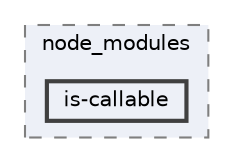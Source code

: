 digraph "pkiclassroomrescheduler/src/main/frontend/node_modules/is-callable"
{
 // LATEX_PDF_SIZE
  bgcolor="transparent";
  edge [fontname=Helvetica,fontsize=10,labelfontname=Helvetica,labelfontsize=10];
  node [fontname=Helvetica,fontsize=10,shape=box,height=0.2,width=0.4];
  compound=true
  subgraph clusterdir_72953eda66ccb3a2722c28e1c3e6c23b {
    graph [ bgcolor="#edf0f7", pencolor="grey50", label="node_modules", fontname=Helvetica,fontsize=10 style="filled,dashed", URL="dir_72953eda66ccb3a2722c28e1c3e6c23b.html",tooltip=""]
  dir_d38ae3bf00d19effe00539e487eb1f6f [label="is-callable", fillcolor="#edf0f7", color="grey25", style="filled,bold", URL="dir_d38ae3bf00d19effe00539e487eb1f6f.html",tooltip=""];
  }
}
